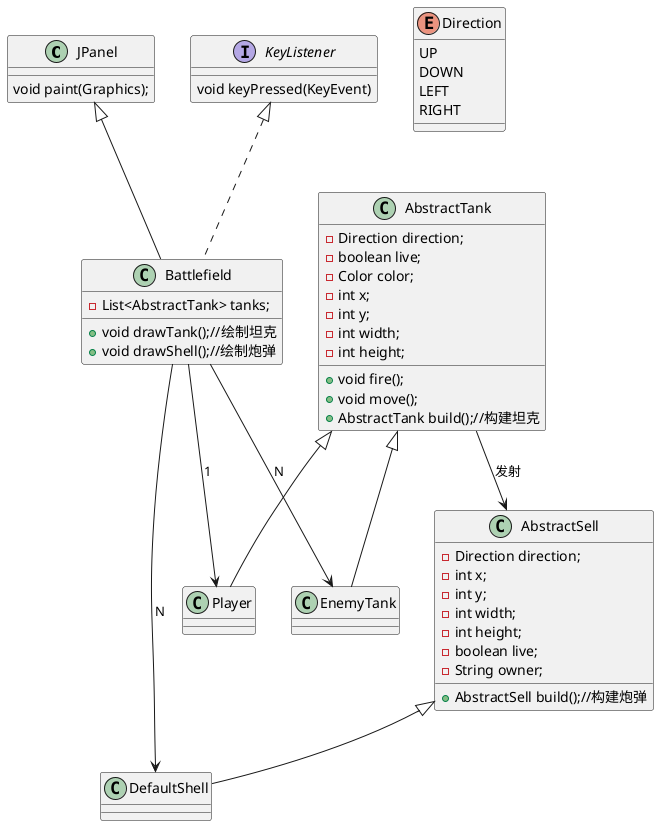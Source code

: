 @startuml
'https://plantuml.com/class-diagram
class JPanel {
    void paint(Graphics);
}
interface KeyListener {
    void keyPressed(KeyEvent)
}
class Battlefield extends JPanel implements KeyListener {
    -List<AbstractTank> tanks;

    +void drawTank();//绘制坦克
    +void drawShell();//绘制炮弹
}

class AbstractTank {
   -Direction direction;
   -boolean live;
   -Color color;
   -int x;
   -int y;
   -int width;
   -int height;
   +void fire();
   +void move();
   +AbstractTank build();//构建坦克
}

class AbstractSell {
   -Direction direction;
   -int x;
   -int y;
   -int width;
   -int height;
   -boolean live;
   -String owner;
   +AbstractSell build();//构建炮弹
}

class Player extends AbstractTank{

}
class EnemyTank extends AbstractTank{

}
class DefaultShell extends AbstractSell{}

AbstractTank --> AbstractSell: 发射

Battlefield --> Player: 1
Battlefield --> EnemyTank: N
Battlefield --> DefaultShell: N


'方向
enum Direction {
    UP
    DOWN
    LEFT
    RIGHT
}

@enduml